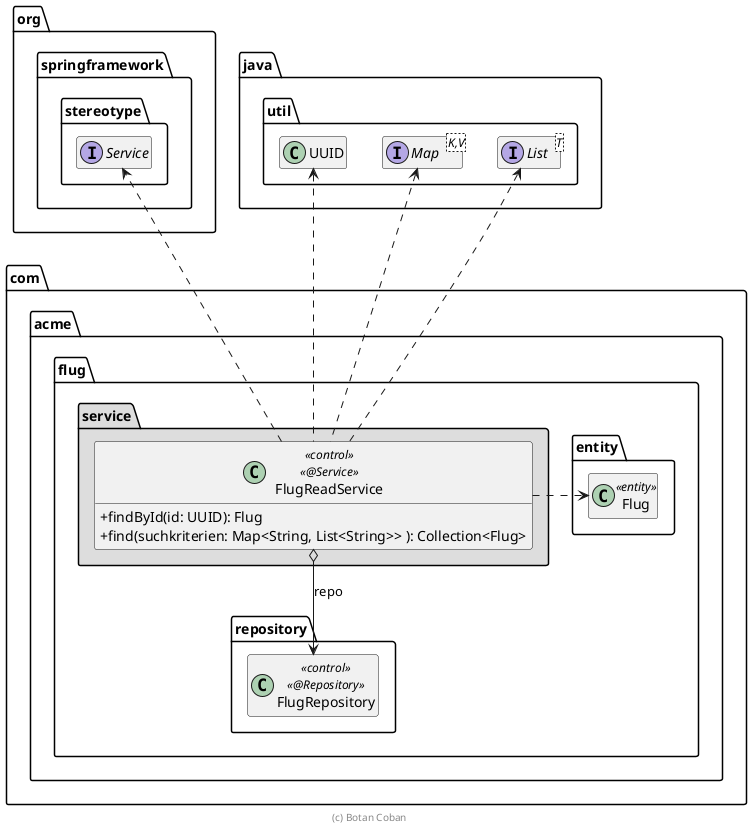 @startuml FlugReadService

skinparam classAttributeIconSize 0

package org.springframework.stereotype {
    interface Service
}

package java.util {
    interface List<T>
    interface Map<K,V>
    class UUID

    UUID .left[hidden].> Service
}

package com.acme.flug {
    package entity {
        class Flug << entity >>

        Flug .up[hidden].> List
    }

    package repository {
        class FlugRepository << control >> << @Repository >>
    }

    package service #DDDDDD {
        class FlugReadService << control >> << @Service >> {
            + findById(id: UUID): Flug
            + find(suchkriterien: Map<String, List<String>> ): Collection<Flug>
        }

        FlugReadService o--> FlugRepository : repo
        FlugReadService .right.> Flug
        FlugReadService ..> Service
        FlugReadService .up.> UUID
        FlugReadService .up> List
        FlugReadService .up.> Map
    }
}

hide empty members

footer (c) Botan Coban

@enduml
